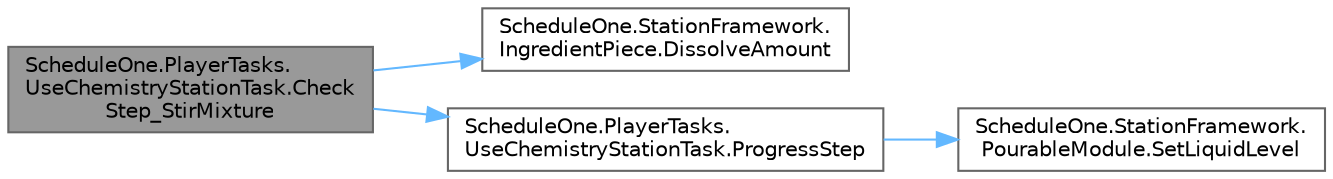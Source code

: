 digraph "ScheduleOne.PlayerTasks.UseChemistryStationTask.CheckStep_StirMixture"
{
 // LATEX_PDF_SIZE
  bgcolor="transparent";
  edge [fontname=Helvetica,fontsize=10,labelfontname=Helvetica,labelfontsize=10];
  node [fontname=Helvetica,fontsize=10,shape=box,height=0.2,width=0.4];
  rankdir="LR";
  Node1 [id="Node000001",label="ScheduleOne.PlayerTasks.\lUseChemistryStationTask.Check\lStep_StirMixture",height=0.2,width=0.4,color="gray40", fillcolor="grey60", style="filled", fontcolor="black",tooltip=" "];
  Node1 -> Node2 [id="edge1_Node000001_Node000002",color="steelblue1",style="solid",tooltip=" "];
  Node2 [id="Node000002",label="ScheduleOne.StationFramework.\lIngredientPiece.DissolveAmount",height=0.2,width=0.4,color="grey40", fillcolor="white", style="filled",URL="$class_schedule_one_1_1_station_framework_1_1_ingredient_piece.html#a4f13eb8a4b0cf268e0486f6c854d258c",tooltip=" "];
  Node1 -> Node3 [id="edge2_Node000001_Node000003",color="steelblue1",style="solid",tooltip=" "];
  Node3 [id="Node000003",label="ScheduleOne.PlayerTasks.\lUseChemistryStationTask.ProgressStep",height=0.2,width=0.4,color="grey40", fillcolor="white", style="filled",URL="$class_schedule_one_1_1_player_tasks_1_1_use_chemistry_station_task.html#a132801580310bf245d6c6008a708b441",tooltip=" "];
  Node3 -> Node4 [id="edge3_Node000003_Node000004",color="steelblue1",style="solid",tooltip=" "];
  Node4 [id="Node000004",label="ScheduleOne.StationFramework.\lPourableModule.SetLiquidLevel",height=0.2,width=0.4,color="grey40", fillcolor="white", style="filled",URL="$class_schedule_one_1_1_station_framework_1_1_pourable_module.html#a8a1f17ee61bb3a1ac1071961cfa1a215",tooltip=" "];
}

